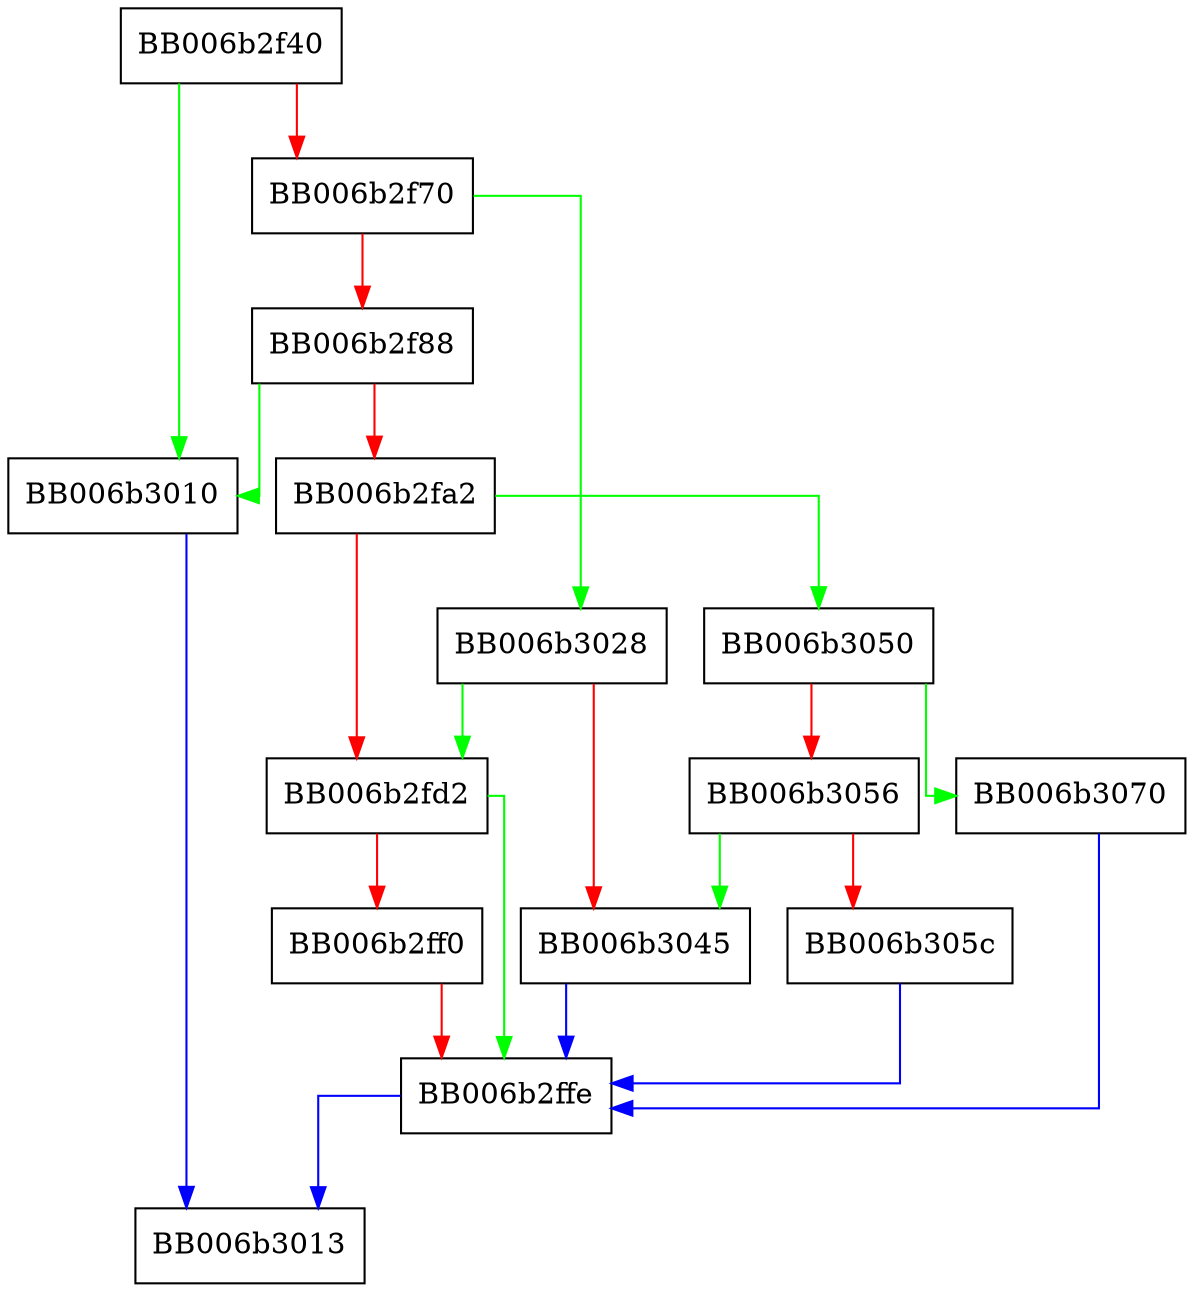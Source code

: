digraph key_to_epki_pem_priv_bio {
  node [shape="box"];
  graph [splines=ortho];
  BB006b2f40 -> BB006b3010 [color="green"];
  BB006b2f40 -> BB006b2f70 [color="red"];
  BB006b2f70 -> BB006b3028 [color="green"];
  BB006b2f70 -> BB006b2f88 [color="red"];
  BB006b2f88 -> BB006b3010 [color="green"];
  BB006b2f88 -> BB006b2fa2 [color="red"];
  BB006b2fa2 -> BB006b3050 [color="green"];
  BB006b2fa2 -> BB006b2fd2 [color="red"];
  BB006b2fd2 -> BB006b2ffe [color="green"];
  BB006b2fd2 -> BB006b2ff0 [color="red"];
  BB006b2ff0 -> BB006b2ffe [color="red"];
  BB006b2ffe -> BB006b3013 [color="blue"];
  BB006b3010 -> BB006b3013 [color="blue"];
  BB006b3028 -> BB006b2fd2 [color="green"];
  BB006b3028 -> BB006b3045 [color="red"];
  BB006b3045 -> BB006b2ffe [color="blue"];
  BB006b3050 -> BB006b3070 [color="green"];
  BB006b3050 -> BB006b3056 [color="red"];
  BB006b3056 -> BB006b3045 [color="green"];
  BB006b3056 -> BB006b305c [color="red"];
  BB006b305c -> BB006b2ffe [color="blue"];
  BB006b3070 -> BB006b2ffe [color="blue"];
}